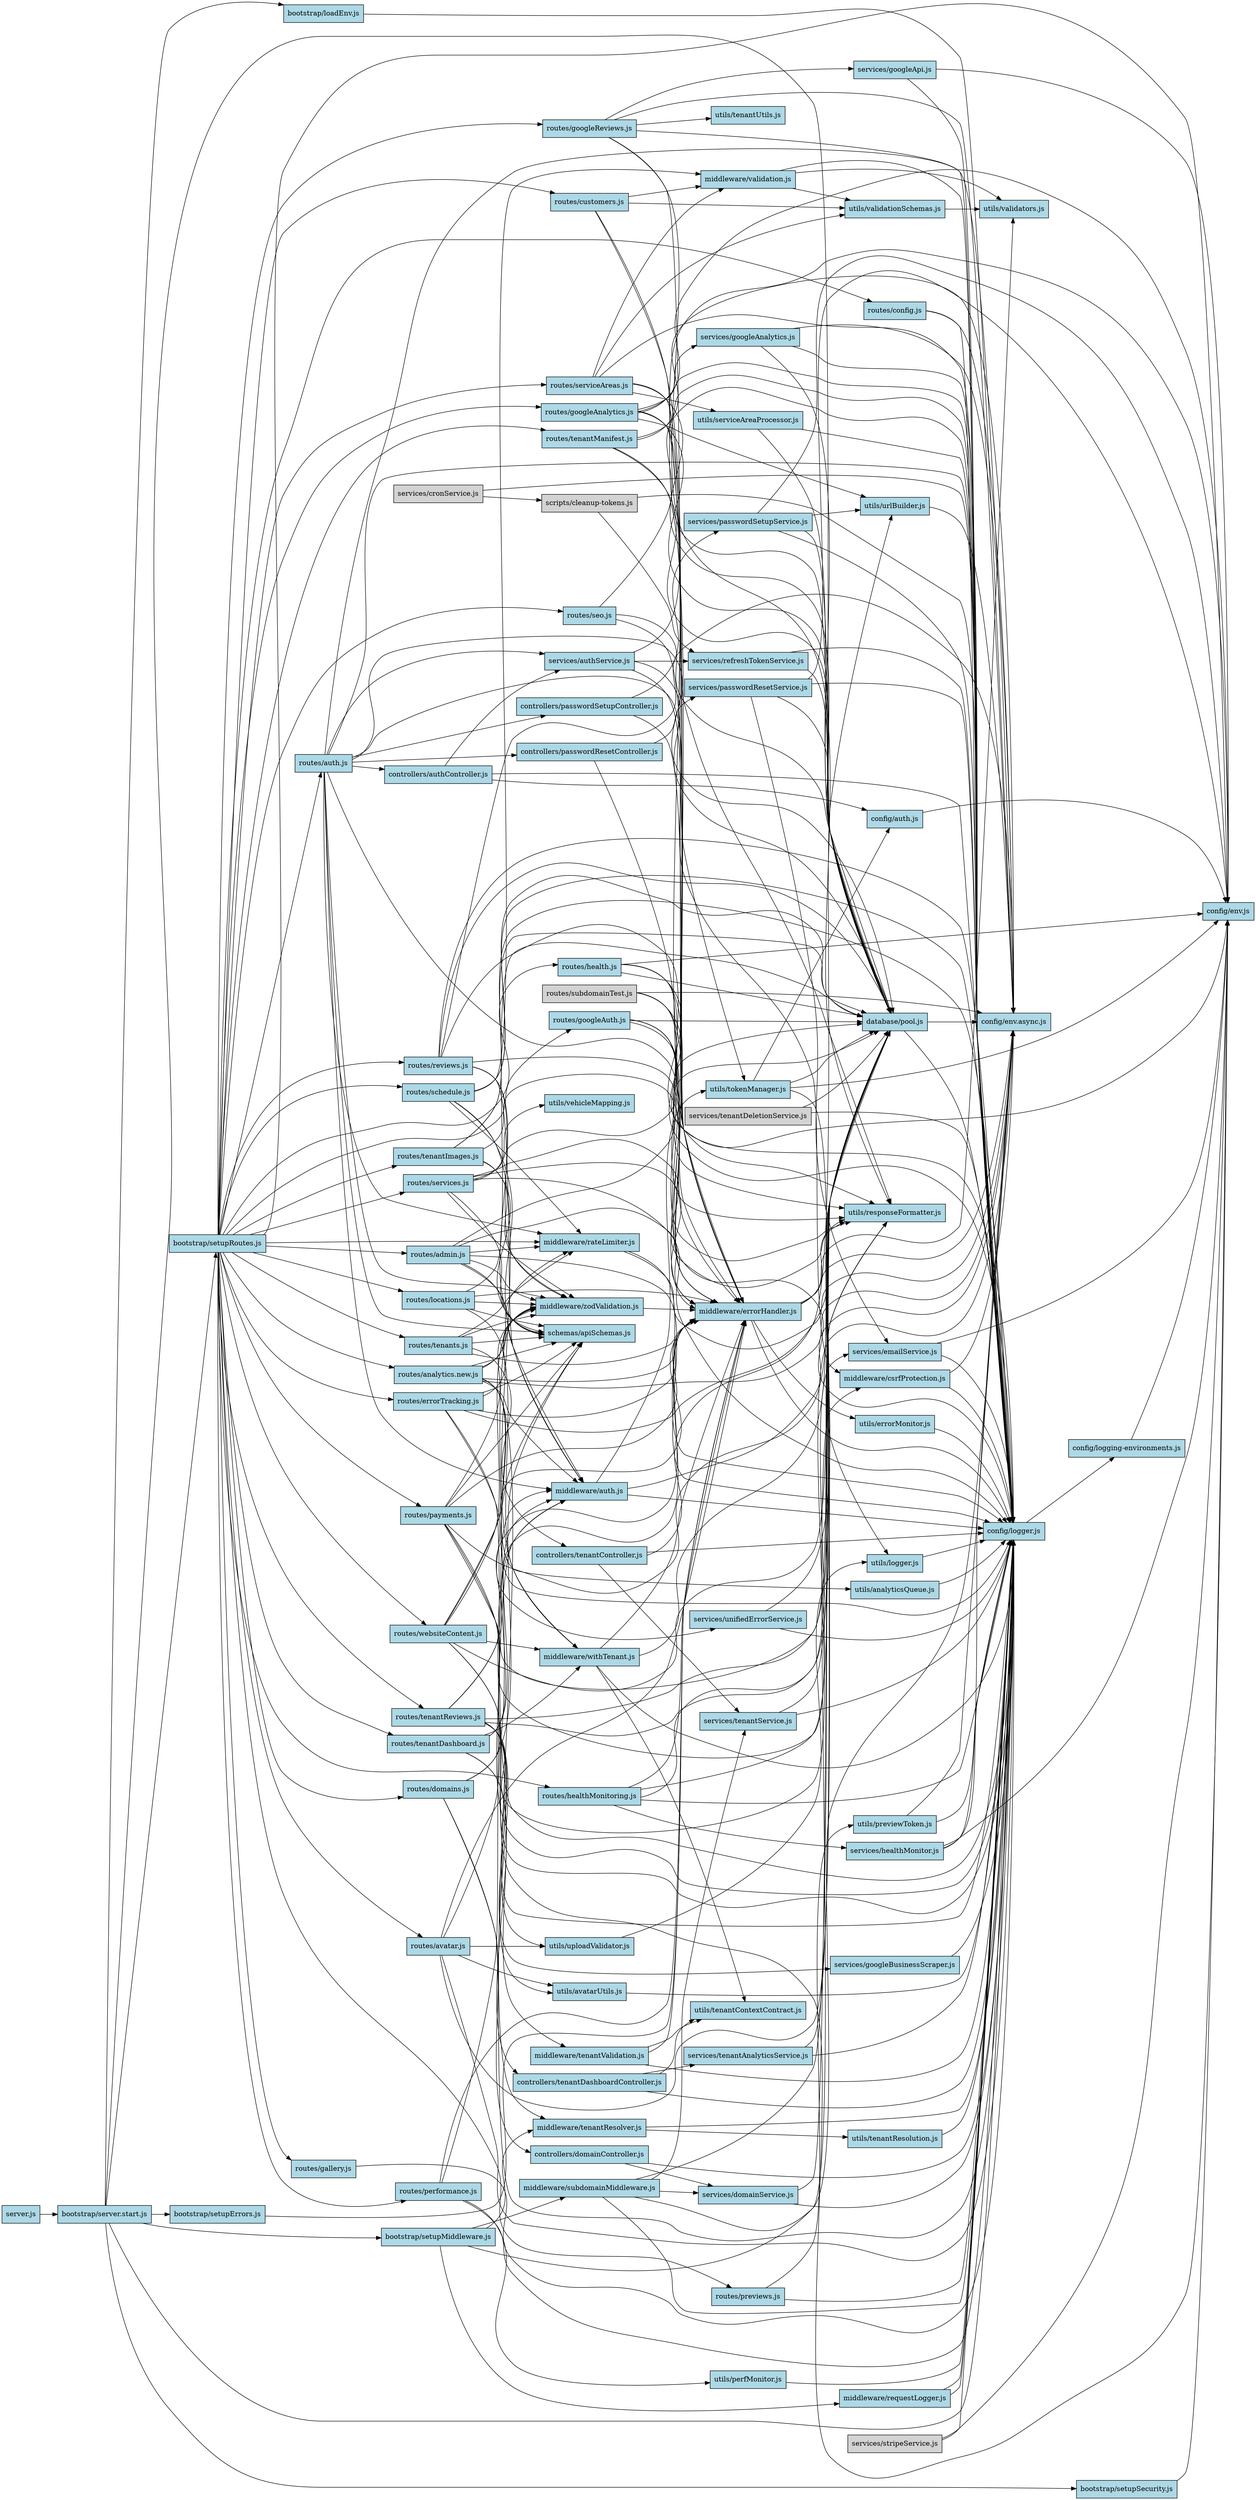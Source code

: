 digraph BackendFlows {
  rankdir=LR;
  node [shape=box];

  bootstrap_loadEnv_js [label="bootstrap/loadEnv.js", fillcolor="lightblue", style="filled"];
  bootstrap_server_start_js [label="bootstrap/server.start.js", fillcolor="lightblue", style="filled"];
  bootstrap_setupErrors_js [label="bootstrap/setupErrors.js", fillcolor="lightblue", style="filled"];
  bootstrap_setupMiddleware_js [label="bootstrap/setupMiddleware.js", fillcolor="lightblue", style="filled"];
  bootstrap_setupRoutes_js [label="bootstrap/setupRoutes.js", fillcolor="lightblue", style="filled"];
  bootstrap_setupSecurity_js [label="bootstrap/setupSecurity.js", fillcolor="lightblue", style="filled"];
  config_auth_js [label="config/auth.js", fillcolor="lightblue", style="filled"];
  config_env_async_js [label="config/env.async.js", fillcolor="lightblue", style="filled"];
  config_env_js [label="config/env.js", fillcolor="lightblue", style="filled"];
  config_logger_js [label="config/logger.js", fillcolor="lightblue", style="filled"];
  config_logging_environments_js [label="config/logging-environments.js", fillcolor="lightblue", style="filled"];
  controllers_authController_js [label="controllers/authController.js", fillcolor="lightblue", style="filled"];
  controllers_domainController_js [label="controllers/domainController.js", fillcolor="lightblue", style="filled"];
  controllers_passwordResetController_js [label="controllers/passwordResetController.js", fillcolor="lightblue", style="filled"];
  controllers_passwordSetupController_js [label="controllers/passwordSetupController.js", fillcolor="lightblue", style="filled"];
  controllers_tenantController_js [label="controllers/tenantController.js", fillcolor="lightblue", style="filled"];
  controllers_tenantDashboardController_js [label="controllers/tenantDashboardController.js", fillcolor="lightblue", style="filled"];
  database_pool_js [label="database/pool.js", fillcolor="lightblue", style="filled"];
  middleware_auth_js [label="middleware/auth.js", fillcolor="lightblue", style="filled"];
  middleware_csrfProtection_js [label="middleware/csrfProtection.js", fillcolor="lightblue", style="filled"];
  middleware_errorHandler_js [label="middleware/errorHandler.js", fillcolor="lightblue", style="filled"];
  middleware_rateLimiter_js [label="middleware/rateLimiter.js", fillcolor="lightblue", style="filled"];
  middleware_requestLogger_js [label="middleware/requestLogger.js", fillcolor="lightblue", style="filled"];
  middleware_subdomainMiddleware_js [label="middleware/subdomainMiddleware.js", fillcolor="lightblue", style="filled"];
  middleware_tenantResolver_js [label="middleware/tenantResolver.js", fillcolor="lightblue", style="filled"];
  middleware_tenantValidation_js [label="middleware/tenantValidation.js", fillcolor="lightblue", style="filled"];
  middleware_validation_js [label="middleware/validation.js", fillcolor="lightblue", style="filled"];
  middleware_withTenant_js [label="middleware/withTenant.js", fillcolor="lightblue", style="filled"];
  middleware_zodValidation_js [label="middleware/zodValidation.js", fillcolor="lightblue", style="filled"];
  routes_admin_js [label="routes/admin.js", fillcolor="lightblue", style="filled"];
  routes_analytics_new_js [label="routes/analytics.new.js", fillcolor="lightblue", style="filled"];
  routes_auth_js [label="routes/auth.js", fillcolor="lightblue", style="filled"];
  routes_avatar_js [label="routes/avatar.js", fillcolor="lightblue", style="filled"];
  routes_config_js [label="routes/config.js", fillcolor="lightblue", style="filled"];
  routes_customers_js [label="routes/customers.js", fillcolor="lightblue", style="filled"];
  routes_domains_js [label="routes/domains.js", fillcolor="lightblue", style="filled"];
  routes_errorTracking_js [label="routes/errorTracking.js", fillcolor="lightblue", style="filled"];
  routes_gallery_js [label="routes/gallery.js", fillcolor="lightblue", style="filled"];
  routes_googleAnalytics_js [label="routes/googleAnalytics.js", fillcolor="lightblue", style="filled"];
  routes_googleAuth_js [label="routes/googleAuth.js", fillcolor="lightblue", style="filled"];
  routes_googleReviews_js [label="routes/googleReviews.js", fillcolor="lightblue", style="filled"];
  routes_health_js [label="routes/health.js", fillcolor="lightblue", style="filled"];
  routes_healthMonitoring_js [label="routes/healthMonitoring.js", fillcolor="lightblue", style="filled"];
  routes_locations_js [label="routes/locations.js", fillcolor="lightblue", style="filled"];
  routes_payments_js [label="routes/payments.js", fillcolor="lightblue", style="filled"];
  routes_performance_js [label="routes/performance.js", fillcolor="lightblue", style="filled"];
  routes_previews_js [label="routes/previews.js", fillcolor="lightblue", style="filled"];
  routes_reviews_js [label="routes/reviews.js", fillcolor="lightblue", style="filled"];
  routes_schedule_js [label="routes/schedule.js", fillcolor="lightblue", style="filled"];
  routes_seo_js [label="routes/seo.js", fillcolor="lightblue", style="filled"];
  routes_serviceAreas_js [label="routes/serviceAreas.js", fillcolor="lightblue", style="filled"];
  routes_services_js [label="routes/services.js", fillcolor="lightblue", style="filled"];
  routes_subdomainTest_js [label="routes/subdomainTest.js", fillcolor="lightgray", style="filled"];
  routes_tenantDashboard_js [label="routes/tenantDashboard.js", fillcolor="lightblue", style="filled"];
  routes_tenantImages_js [label="routes/tenantImages.js", fillcolor="lightblue", style="filled"];
  routes_tenantManifest_js [label="routes/tenantManifest.js", fillcolor="lightblue", style="filled"];
  routes_tenantReviews_js [label="routes/tenantReviews.js", fillcolor="lightblue", style="filled"];
  routes_tenants_js [label="routes/tenants.js", fillcolor="lightblue", style="filled"];
  routes_websiteContent_js [label="routes/websiteContent.js", fillcolor="lightblue", style="filled"];
  schemas_apiSchemas_js [label="schemas/apiSchemas.js", fillcolor="lightblue", style="filled"];
  scripts_cleanup_tokens_js [label="scripts/cleanup-tokens.js", fillcolor="lightgray", style="filled"];
  server_js [label="server.js", fillcolor="lightblue", style="filled"];
  services_authService_js [label="services/authService.js", fillcolor="lightblue", style="filled"];
  services_cronService_js [label="services/cronService.js", fillcolor="lightgray", style="filled"];
  services_domainService_js [label="services/domainService.js", fillcolor="lightblue", style="filled"];
  services_emailService_js [label="services/emailService.js", fillcolor="lightblue", style="filled"];
  services_googleAnalytics_js [label="services/googleAnalytics.js", fillcolor="lightblue", style="filled"];
  services_googleApi_js [label="services/googleApi.js", fillcolor="lightblue", style="filled"];
  services_googleBusinessScraper_js [label="services/googleBusinessScraper.js", fillcolor="lightblue", style="filled"];
  services_healthMonitor_js [label="services/healthMonitor.js", fillcolor="lightblue", style="filled"];
  services_passwordResetService_js [label="services/passwordResetService.js", fillcolor="lightblue", style="filled"];
  services_passwordSetupService_js [label="services/passwordSetupService.js", fillcolor="lightblue", style="filled"];
  services_refreshTokenService_js [label="services/refreshTokenService.js", fillcolor="lightblue", style="filled"];
  services_stripeService_js [label="services/stripeService.js", fillcolor="lightgray", style="filled"];
  services_tenantAnalyticsService_js [label="services/tenantAnalyticsService.js", fillcolor="lightblue", style="filled"];
  services_tenantDeletionService_js [label="services/tenantDeletionService.js", fillcolor="lightgray", style="filled"];
  services_tenantService_js [label="services/tenantService.js", fillcolor="lightblue", style="filled"];
  services_unifiedErrorService_js [label="services/unifiedErrorService.js", fillcolor="lightblue", style="filled"];
  utils_analyticsQueue_js [label="utils/analyticsQueue.js", fillcolor="lightblue", style="filled"];
  utils_avatarUtils_js [label="utils/avatarUtils.js", fillcolor="lightblue", style="filled"];
  utils_errorMonitor_js [label="utils/errorMonitor.js", fillcolor="lightblue", style="filled"];
  utils_logger_js [label="utils/logger.js", fillcolor="lightblue", style="filled"];
  utils_perfMonitor_js [label="utils/perfMonitor.js", fillcolor="lightblue", style="filled"];
  utils_previewToken_js [label="utils/previewToken.js", fillcolor="lightblue", style="filled"];
  utils_responseFormatter_js [label="utils/responseFormatter.js", fillcolor="lightblue", style="filled"];
  utils_serviceAreaProcessor_js [label="utils/serviceAreaProcessor.js", fillcolor="lightblue", style="filled"];
  utils_tenantContextContract_js [label="utils/tenantContextContract.js", fillcolor="lightblue", style="filled"];
  utils_tenantResolution_js [label="utils/tenantResolution.js", fillcolor="lightblue", style="filled"];
  utils_tenantUtils_js [label="utils/tenantUtils.js", fillcolor="lightblue", style="filled"];
  utils_tokenManager_js [label="utils/tokenManager.js", fillcolor="lightblue", style="filled"];
  utils_uploadValidator_js [label="utils/uploadValidator.js", fillcolor="lightblue", style="filled"];
  utils_urlBuilder_js [label="utils/urlBuilder.js", fillcolor="lightblue", style="filled"];
  utils_validationSchemas_js [label="utils/validationSchemas.js", fillcolor="lightblue", style="filled"];
  utils_validators_js [label="utils/validators.js", fillcolor="lightblue", style="filled"];
  utils_vehicleMapping_js [label="utils/vehicleMapping.js", fillcolor="lightblue", style="filled"];

  bootstrap_loadEnv_js -> config_env_async_js;
  bootstrap_server_start_js -> bootstrap_loadEnv_js;
  bootstrap_server_start_js -> bootstrap_setupSecurity_js;
  bootstrap_server_start_js -> bootstrap_setupMiddleware_js;
  bootstrap_server_start_js -> bootstrap_setupRoutes_js;
  bootstrap_server_start_js -> bootstrap_setupErrors_js;
  bootstrap_server_start_js -> config_logger_js;
  bootstrap_server_start_js -> database_pool_js;
  bootstrap_setupErrors_js -> middleware_errorHandler_js;
  bootstrap_setupMiddleware_js -> middleware_requestLogger_js;
  bootstrap_setupMiddleware_js -> middleware_tenantResolver_js;
  bootstrap_setupMiddleware_js -> middleware_subdomainMiddleware_js;
  bootstrap_setupMiddleware_js -> middleware_csrfProtection_js;
  bootstrap_setupRoutes_js -> config_env_js;
  bootstrap_setupRoutes_js -> middleware_rateLimiter_js;
  bootstrap_setupRoutes_js -> routes_health_js;
  bootstrap_setupRoutes_js -> routes_auth_js;
  bootstrap_setupRoutes_js -> routes_tenants_js;
  bootstrap_setupRoutes_js -> routes_domains_js;
  bootstrap_setupRoutes_js -> routes_services_js;
  bootstrap_setupRoutes_js -> routes_reviews_js;
  bootstrap_setupRoutes_js -> routes_gallery_js;
  bootstrap_setupRoutes_js -> routes_serviceAreas_js;
  bootstrap_setupRoutes_js -> routes_locations_js;
  bootstrap_setupRoutes_js -> routes_customers_js;
  bootstrap_setupRoutes_js -> routes_schedule_js;
  bootstrap_setupRoutes_js -> routes_payments_js;
  bootstrap_setupRoutes_js -> routes_analytics_new_js;
  bootstrap_setupRoutes_js -> routes_googleAnalytics_js;
  bootstrap_setupRoutes_js -> routes_googleReviews_js;
  bootstrap_setupRoutes_js -> routes_googleAuth_js;
  bootstrap_setupRoutes_js -> routes_seo_js;
  bootstrap_setupRoutes_js -> routes_config_js;
  bootstrap_setupRoutes_js -> routes_websiteContent_js;
  bootstrap_setupRoutes_js -> routes_admin_js;
  bootstrap_setupRoutes_js -> routes_tenantDashboard_js;
  bootstrap_setupRoutes_js -> routes_tenantReviews_js;
  bootstrap_setupRoutes_js -> routes_tenantImages_js;
  bootstrap_setupRoutes_js -> routes_tenantManifest_js;
  bootstrap_setupRoutes_js -> routes_avatar_js;
  bootstrap_setupRoutes_js -> routes_previews_js;
  bootstrap_setupRoutes_js -> routes_errorTracking_js;
  bootstrap_setupRoutes_js -> routes_healthMonitoring_js;
  bootstrap_setupRoutes_js -> routes_performance_js;
  bootstrap_setupSecurity_js -> config_env_js;
  config_auth_js -> config_env_js;
  config_logger_js -> config_logging_environments_js;
  config_logging_environments_js -> config_env_js;
  controllers_authController_js -> services_authService_js;
  controllers_authController_js -> config_auth_js;
  controllers_authController_js -> config_logger_js;
  controllers_domainController_js -> services_domainService_js;
  controllers_domainController_js -> config_logger_js;
  controllers_passwordResetController_js -> services_passwordResetService_js;
  controllers_passwordResetController_js -> middleware_errorHandler_js;
  controllers_passwordSetupController_js -> services_passwordSetupService_js;
  controllers_passwordSetupController_js -> middleware_errorHandler_js;
  controllers_tenantController_js -> services_tenantService_js;
  controllers_tenantController_js -> config_logger_js;
  controllers_tenantController_js -> utils_urlBuilder_js;
  controllers_tenantDashboardController_js -> services_tenantAnalyticsService_js;
  controllers_tenantDashboardController_js -> utils_tenantContextContract_js;
  controllers_tenantDashboardController_js -> config_logger_js;
  database_pool_js -> config_logger_js;
  database_pool_js -> config_env_async_js;
  middleware_auth_js -> utils_tokenManager_js;
  middleware_auth_js -> config_logger_js;
  middleware_auth_js -> config_env_async_js;
  middleware_csrfProtection_js -> config_logger_js;
  middleware_csrfProtection_js -> config_env_async_js;
  middleware_errorHandler_js -> config_logger_js;
  middleware_errorHandler_js -> utils_validators_js;
  middleware_errorHandler_js -> utils_errorMonitor_js;
  middleware_errorHandler_js -> utils_responseFormatter_js;
  middleware_errorHandler_js -> config_env_async_js;
  middleware_rateLimiter_js -> config_logger_js;
  middleware_rateLimiter_js -> config_env_async_js;
  middleware_requestLogger_js -> config_logger_js;
  middleware_requestLogger_js -> config_logger_js;
  middleware_subdomainMiddleware_js -> services_tenantService_js;
  middleware_subdomainMiddleware_js -> services_domainService_js;
  middleware_subdomainMiddleware_js -> database_pool_js;
  middleware_subdomainMiddleware_js -> config_logger_js;
  middleware_subdomainMiddleware_js -> config_env_async_js;
  middleware_tenantResolver_js -> config_logger_js;
  middleware_tenantResolver_js -> utils_tenantResolution_js;
  middleware_tenantValidation_js -> utils_tenantContextContract_js;
  middleware_tenantValidation_js -> middleware_errorHandler_js;
  middleware_tenantValidation_js -> config_logger_js;
  middleware_validation_js -> utils_validators_js;
  middleware_validation_js -> config_logger_js;
  middleware_validation_js -> utils_validationSchemas_js;
  middleware_withTenant_js -> database_pool_js;
  middleware_withTenant_js -> middleware_errorHandler_js;
  middleware_withTenant_js -> config_logger_js;
  middleware_withTenant_js -> utils_tenantContextContract_js;
  middleware_zodValidation_js -> middleware_errorHandler_js;
  routes_admin_js -> database_pool_js;
  routes_admin_js -> middleware_auth_js;
  routes_admin_js -> middleware_zodValidation_js;
  routes_admin_js -> schemas_apiSchemas_js;
  routes_admin_js -> middleware_errorHandler_js;
  routes_admin_js -> config_logger_js;
  routes_admin_js -> middleware_rateLimiter_js;
  routes_analytics_new_js -> middleware_errorHandler_js;
  routes_analytics_new_js -> middleware_auth_js;
  routes_analytics_new_js -> config_logger_js;
  routes_analytics_new_js -> middleware_zodValidation_js;
  routes_analytics_new_js -> schemas_apiSchemas_js;
  routes_analytics_new_js -> middleware_rateLimiter_js;
  routes_analytics_new_js -> middleware_tenantResolver_js;
  routes_analytics_new_js -> utils_analyticsQueue_js;
  routes_analytics_new_js -> config_env_async_js;
  routes_auth_js -> middleware_auth_js;
  routes_auth_js -> middleware_zodValidation_js;
  routes_auth_js -> schemas_apiSchemas_js;
  routes_auth_js -> middleware_errorHandler_js;
  routes_auth_js -> middleware_rateLimiter_js;
  routes_auth_js -> middleware_csrfProtection_js;
  routes_auth_js -> controllers_authController_js;
  routes_auth_js -> controllers_passwordResetController_js;
  routes_auth_js -> controllers_passwordSetupController_js;
  routes_auth_js -> database_pool_js;
  routes_auth_js -> services_authService_js;
  routes_auth_js -> config_logger_js;
  routes_auth_js -> config_env_async_js;
  routes_avatar_js -> middleware_auth_js;
  routes_avatar_js -> utils_avatarUtils_js;
  routes_avatar_js -> middleware_errorHandler_js;
  routes_avatar_js -> utils_uploadValidator_js;
  routes_avatar_js -> config_logger_js;
  routes_avatar_js -> database_pool_js;
  routes_config_js -> config_logger_js;
  routes_config_js -> config_env_async_js;
  routes_customers_js -> database_pool_js;
  routes_customers_js -> middleware_validation_js;
  routes_customers_js -> utils_validationSchemas_js;
  routes_customers_js -> middleware_errorHandler_js;
  routes_domains_js -> controllers_domainController_js;
  routes_domains_js -> config_logger_js;
  routes_domains_js -> middleware_zodValidation_js;
  routes_domains_js -> schemas_apiSchemas_js;
  routes_errorTracking_js -> services_unifiedErrorService_js;
  routes_errorTracking_js -> middleware_errorHandler_js;
  routes_errorTracking_js -> config_logger_js;
  routes_errorTracking_js -> database_pool_js;
  routes_errorTracking_js -> middleware_zodValidation_js;
  routes_errorTracking_js -> schemas_apiSchemas_js;
  routes_gallery_js -> config_logger_js;
  routes_googleAnalytics_js -> middleware_errorHandler_js;
  routes_googleAnalytics_js -> config_logger_js;
  routes_googleAnalytics_js -> database_pool_js;
  routes_googleAnalytics_js -> config_env_js;
  routes_googleAnalytics_js -> services_googleAnalytics_js;
  routes_googleAnalytics_js -> utils_responseFormatter_js;
  routes_googleAnalytics_js -> utils_urlBuilder_js;
  routes_googleAuth_js -> database_pool_js;
  routes_googleAuth_js -> config_env_js;
  routes_googleAuth_js -> middleware_errorHandler_js;
  routes_googleAuth_js -> config_logger_js;
  routes_googleAuth_js -> utils_responseFormatter_js;
  routes_googleReviews_js -> services_googleApi_js;
  routes_googleReviews_js -> utils_tenantUtils_js;
  routes_googleReviews_js -> config_logger_js;
  routes_googleReviews_js -> middleware_errorHandler_js;
  routes_googleReviews_js -> utils_responseFormatter_js;
  routes_googleReviews_js -> config_env_async_js;
  routes_health_js -> middleware_errorHandler_js;
  routes_health_js -> database_pool_js;
  routes_health_js -> config_logger_js;
  routes_health_js -> utils_responseFormatter_js;
  routes_health_js -> config_env_js;
  routes_healthMonitoring_js -> database_pool_js;
  routes_healthMonitoring_js -> middleware_errorHandler_js;
  routes_healthMonitoring_js -> config_logger_js;
  routes_healthMonitoring_js -> services_healthMonitor_js;
  routes_healthMonitoring_js -> utils_responseFormatter_js;
  routes_locations_js -> database_pool_js;
  routes_locations_js -> middleware_withTenant_js;
  routes_locations_js -> middleware_zodValidation_js;
  routes_locations_js -> schemas_apiSchemas_js;
  routes_locations_js -> middleware_errorHandler_js;
  routes_payments_js -> database_pool_js;
  routes_payments_js -> services_emailService_js;
  routes_payments_js -> config_logger_js;
  routes_payments_js -> utils_responseFormatter_js;
  routes_payments_js -> middleware_zodValidation_js;
  routes_payments_js -> schemas_apiSchemas_js;
  routes_payments_js -> middleware_errorHandler_js;
  routes_performance_js -> middleware_auth_js;
  routes_performance_js -> middleware_errorHandler_js;
  routes_performance_js -> utils_perfMonitor_js;
  routes_performance_js -> config_logger_js;
  routes_previews_js -> utils_previewToken_js;
  routes_previews_js -> config_logger_js;
  routes_reviews_js -> database_pool_js;
  routes_reviews_js -> middleware_auth_js;
  routes_reviews_js -> config_logger_js;
  routes_reviews_js -> middleware_errorHandler_js;
  routes_reviews_js -> utils_responseFormatter_js;
  routes_reviews_js -> middleware_zodValidation_js;
  routes_reviews_js -> schemas_apiSchemas_js;
  routes_reviews_js -> config_env_async_js;
  routes_schedule_js -> database_pool_js;
  routes_schedule_js -> config_logger_js;
  routes_schedule_js -> middleware_auth_js;
  routes_schedule_js -> middleware_withTenant_js;
  routes_schedule_js -> middleware_validation_js;
  routes_schedule_js -> middleware_rateLimiter_js;
  routes_seo_js -> config_logger_js;
  routes_seo_js -> middleware_errorHandler_js;
  routes_seo_js -> database_pool_js;
  routes_serviceAreas_js -> config_logger_js;
  routes_serviceAreas_js -> middleware_errorHandler_js;
  routes_serviceAreas_js -> utils_serviceAreaProcessor_js;
  routes_serviceAreas_js -> database_pool_js;
  routes_serviceAreas_js -> utils_validationSchemas_js;
  routes_serviceAreas_js -> middleware_validation_js;
  routes_services_js -> database_pool_js;
  routes_services_js -> config_logger_js;
  routes_services_js -> middleware_errorHandler_js;
  routes_services_js -> utils_vehicleMapping_js;
  routes_services_js -> utils_responseFormatter_js;
  routes_services_js -> middleware_zodValidation_js;
  routes_services_js -> schemas_apiSchemas_js;
  routes_subdomainTest_js -> config_logger_js;
  routes_subdomainTest_js -> middleware_errorHandler_js;
  routes_subdomainTest_js -> utils_responseFormatter_js;
  routes_subdomainTest_js -> config_env_async_js;
  routes_tenantDashboard_js -> middleware_auth_js;
  routes_tenantDashboard_js -> middleware_withTenant_js;
  routes_tenantDashboard_js -> middleware_tenantValidation_js;
  routes_tenantDashboard_js -> controllers_tenantDashboardController_js;
  routes_tenantDashboard_js -> middleware_errorHandler_js;
  routes_tenantImages_js -> middleware_errorHandler_js;
  routes_tenantImages_js -> database_pool_js;
  routes_tenantImages_js -> config_logger_js;
  routes_tenantImages_js -> middleware_zodValidation_js;
  routes_tenantImages_js -> schemas_apiSchemas_js;
  routes_tenantManifest_js -> config_logger_js;
  routes_tenantManifest_js -> database_pool_js;
  routes_tenantManifest_js -> middleware_errorHandler_js;
  routes_tenantManifest_js -> config_env_async_js;
  routes_tenantReviews_js -> services_googleBusinessScraper_js;
  routes_tenantReviews_js -> config_logger_js;
  routes_tenantReviews_js -> middleware_auth_js;
  routes_tenantReviews_js -> utils_avatarUtils_js;
  routes_tenantReviews_js -> database_pool_js;
  routes_tenantReviews_js -> middleware_errorHandler_js;
  routes_tenantReviews_js -> utils_uploadValidator_js;
  routes_tenantReviews_js -> utils_responseFormatter_js;
  routes_tenantReviews_js -> config_env_async_js;
  routes_tenants_js -> middleware_errorHandler_js;
  routes_tenants_js -> middleware_zodValidation_js;
  routes_tenants_js -> schemas_apiSchemas_js;
  routes_tenants_js -> middleware_rateLimiter_js;
  routes_tenants_js -> controllers_tenantController_js;
  routes_websiteContent_js -> database_pool_js;
  routes_websiteContent_js -> middleware_withTenant_js;
  routes_websiteContent_js -> config_env_js;
  routes_websiteContent_js -> middleware_errorHandler_js;
  routes_websiteContent_js -> config_logger_js;
  routes_websiteContent_js -> middleware_zodValidation_js;
  routes_websiteContent_js -> schemas_apiSchemas_js;
  scripts_cleanup_tokens_js -> services_refreshTokenService_js;
  scripts_cleanup_tokens_js -> config_logger_js;
  server_js -> bootstrap_server_start_js;
  services_authService_js -> database_pool_js;
  services_authService_js -> utils_tokenManager_js;
  services_authService_js -> services_refreshTokenService_js;
  services_authService_js -> config_env_js;
  services_cronService_js -> scripts_cleanup_tokens_js;
  services_cronService_js -> config_logger_js;
  services_domainService_js -> database_pool_js;
  services_domainService_js -> config_logger_js;
  services_emailService_js -> config_env_js;
  services_emailService_js -> config_logger_js;
  services_googleAnalytics_js -> database_pool_js;
  services_googleAnalytics_js -> config_logger_js;
  services_googleAnalytics_js -> config_env_async_js;
  services_googleApi_js -> config_env_js;
  services_googleApi_js -> config_logger_js;
  services_googleBusinessScraper_js -> config_logger_js;
  services_healthMonitor_js -> config_logger_js;
  services_healthMonitor_js -> config_env_js;
  services_healthMonitor_js -> config_env_async_js;
  services_passwordResetService_js -> database_pool_js;
  services_passwordResetService_js -> config_env_js;
  services_passwordResetService_js -> services_emailService_js;
  services_passwordResetService_js -> config_logger_js;
  services_passwordSetupService_js -> database_pool_js;
  services_passwordSetupService_js -> config_env_js;
  services_passwordSetupService_js -> config_logger_js;
  services_passwordSetupService_js -> utils_urlBuilder_js;
  services_refreshTokenService_js -> database_pool_js;
  services_refreshTokenService_js -> config_logger_js;
  services_stripeService_js -> config_logger_js;
  services_stripeService_js -> config_env_js;
  services_tenantAnalyticsService_js -> database_pool_js;
  services_tenantAnalyticsService_js -> config_logger_js;
  services_tenantDeletionService_js -> database_pool_js;
  services_tenantDeletionService_js -> config_logger_js;
  services_tenantService_js -> database_pool_js;
  services_tenantService_js -> config_logger_js;
  services_unifiedErrorService_js -> config_logger_js;
  services_unifiedErrorService_js -> database_pool_js;
  utils_analyticsQueue_js -> config_logger_js;
  utils_avatarUtils_js -> config_logger_js;
  utils_errorMonitor_js -> config_logger_js;
  utils_logger_js -> config_logger_js;
  utils_perfMonitor_js -> config_logger_js;
  utils_previewToken_js -> config_logger_js;
  utils_previewToken_js -> config_env_async_js;
  utils_serviceAreaProcessor_js -> database_pool_js;
  utils_serviceAreaProcessor_js -> config_logger_js;
  utils_tenantResolution_js -> config_logger_js;
  utils_tokenManager_js -> utils_logger_js;
  utils_tokenManager_js -> config_env_js;
  utils_tokenManager_js -> database_pool_js;
  utils_tokenManager_js -> config_auth_js;
  utils_uploadValidator_js -> utils_logger_js;
  utils_urlBuilder_js -> config_env_async_js;
  utils_validationSchemas_js -> utils_validators_js;
}